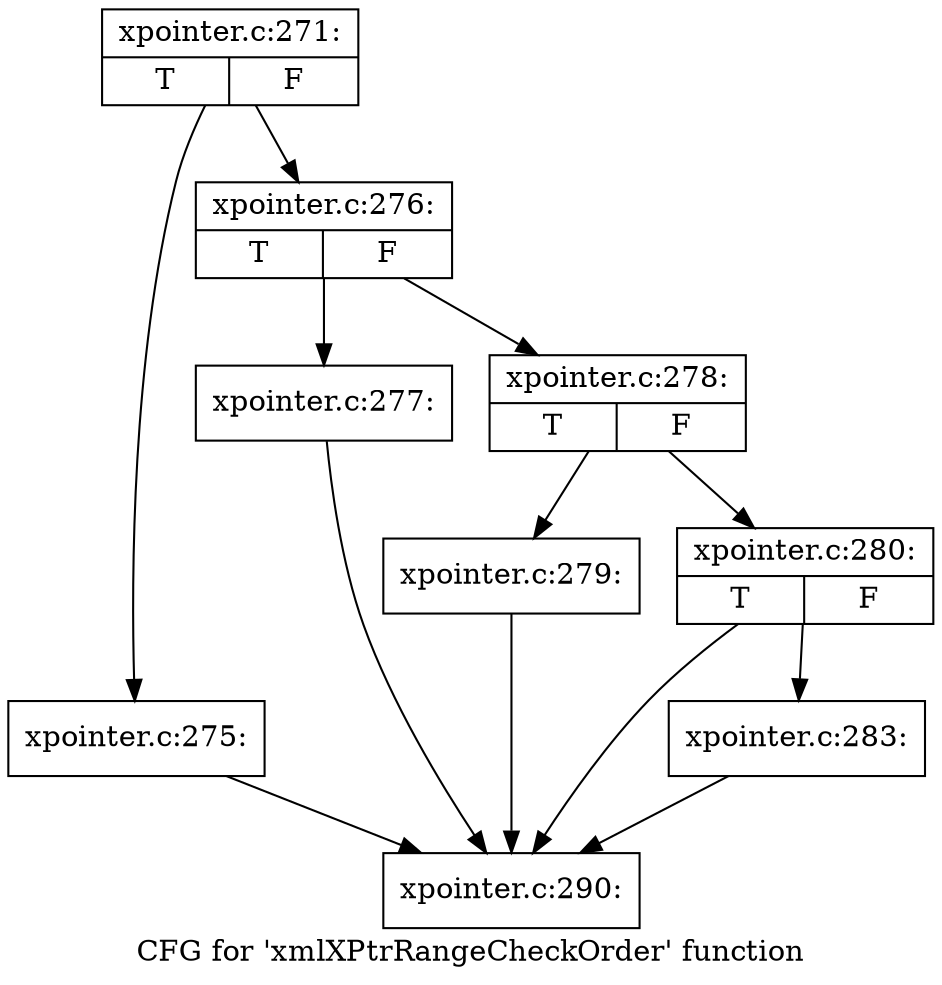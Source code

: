 digraph "CFG for 'xmlXPtrRangeCheckOrder' function" {
	label="CFG for 'xmlXPtrRangeCheckOrder' function";

	Node0x51c5950 [shape=record,label="{xpointer.c:271:|{<s0>T|<s1>F}}"];
	Node0x51c5950 -> Node0x51c7730;
	Node0x51c5950 -> Node0x51c7780;
	Node0x51c7730 [shape=record,label="{xpointer.c:275:}"];
	Node0x51c7730 -> Node0x51c96f0;
	Node0x51c7780 [shape=record,label="{xpointer.c:276:|{<s0>T|<s1>F}}"];
	Node0x51c7780 -> Node0x51c83c0;
	Node0x51c7780 -> Node0x51c8410;
	Node0x51c83c0 [shape=record,label="{xpointer.c:277:}"];
	Node0x51c83c0 -> Node0x51c96f0;
	Node0x51c8410 [shape=record,label="{xpointer.c:278:|{<s0>T|<s1>F}}"];
	Node0x51c8410 -> Node0x51c88f0;
	Node0x51c8410 -> Node0x51c8940;
	Node0x51c88f0 [shape=record,label="{xpointer.c:279:}"];
	Node0x51c88f0 -> Node0x51c96f0;
	Node0x51c8940 [shape=record,label="{xpointer.c:280:|{<s0>T|<s1>F}}"];
	Node0x51c8940 -> Node0x507faa0;
	Node0x51c8940 -> Node0x51c96f0;
	Node0x507faa0 [shape=record,label="{xpointer.c:283:}"];
	Node0x507faa0 -> Node0x51c96f0;
	Node0x51c96f0 [shape=record,label="{xpointer.c:290:}"];
}
